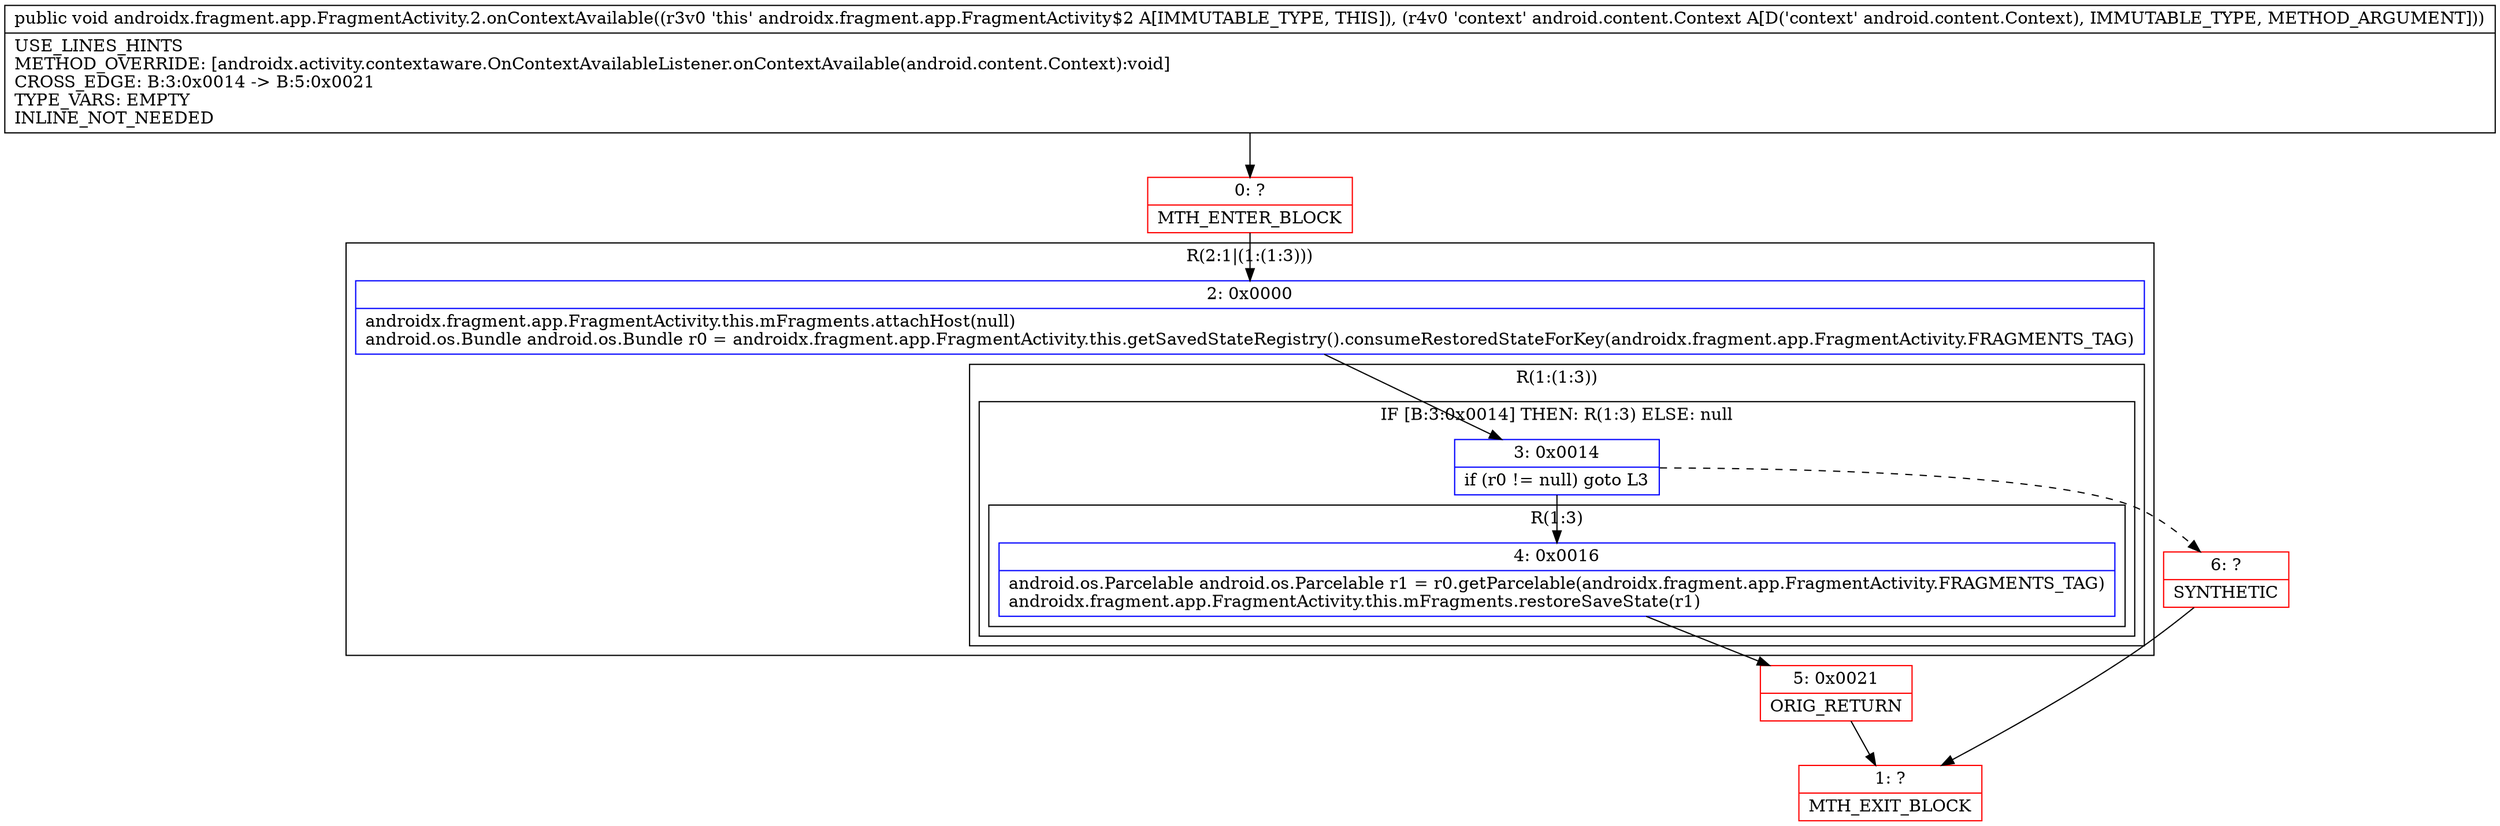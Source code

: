 digraph "CFG forandroidx.fragment.app.FragmentActivity.2.onContextAvailable(Landroid\/content\/Context;)V" {
subgraph cluster_Region_966405094 {
label = "R(2:1|(1:(1:3)))";
node [shape=record,color=blue];
Node_2 [shape=record,label="{2\:\ 0x0000|androidx.fragment.app.FragmentActivity.this.mFragments.attachHost(null)\landroid.os.Bundle android.os.Bundle r0 = androidx.fragment.app.FragmentActivity.this.getSavedStateRegistry().consumeRestoredStateForKey(androidx.fragment.app.FragmentActivity.FRAGMENTS_TAG)\l}"];
subgraph cluster_Region_975126353 {
label = "R(1:(1:3))";
node [shape=record,color=blue];
subgraph cluster_IfRegion_1083054808 {
label = "IF [B:3:0x0014] THEN: R(1:3) ELSE: null";
node [shape=record,color=blue];
Node_3 [shape=record,label="{3\:\ 0x0014|if (r0 != null) goto L3\l}"];
subgraph cluster_Region_1431194412 {
label = "R(1:3)";
node [shape=record,color=blue];
Node_4 [shape=record,label="{4\:\ 0x0016|android.os.Parcelable android.os.Parcelable r1 = r0.getParcelable(androidx.fragment.app.FragmentActivity.FRAGMENTS_TAG)\landroidx.fragment.app.FragmentActivity.this.mFragments.restoreSaveState(r1)\l}"];
}
}
}
}
Node_0 [shape=record,color=red,label="{0\:\ ?|MTH_ENTER_BLOCK\l}"];
Node_5 [shape=record,color=red,label="{5\:\ 0x0021|ORIG_RETURN\l}"];
Node_1 [shape=record,color=red,label="{1\:\ ?|MTH_EXIT_BLOCK\l}"];
Node_6 [shape=record,color=red,label="{6\:\ ?|SYNTHETIC\l}"];
MethodNode[shape=record,label="{public void androidx.fragment.app.FragmentActivity.2.onContextAvailable((r3v0 'this' androidx.fragment.app.FragmentActivity$2 A[IMMUTABLE_TYPE, THIS]), (r4v0 'context' android.content.Context A[D('context' android.content.Context), IMMUTABLE_TYPE, METHOD_ARGUMENT]))  | USE_LINES_HINTS\lMETHOD_OVERRIDE: [androidx.activity.contextaware.OnContextAvailableListener.onContextAvailable(android.content.Context):void]\lCROSS_EDGE: B:3:0x0014 \-\> B:5:0x0021\lTYPE_VARS: EMPTY\lINLINE_NOT_NEEDED\l}"];
MethodNode -> Node_0;Node_2 -> Node_3;
Node_3 -> Node_4;
Node_3 -> Node_6[style=dashed];
Node_4 -> Node_5;
Node_0 -> Node_2;
Node_5 -> Node_1;
Node_6 -> Node_1;
}


